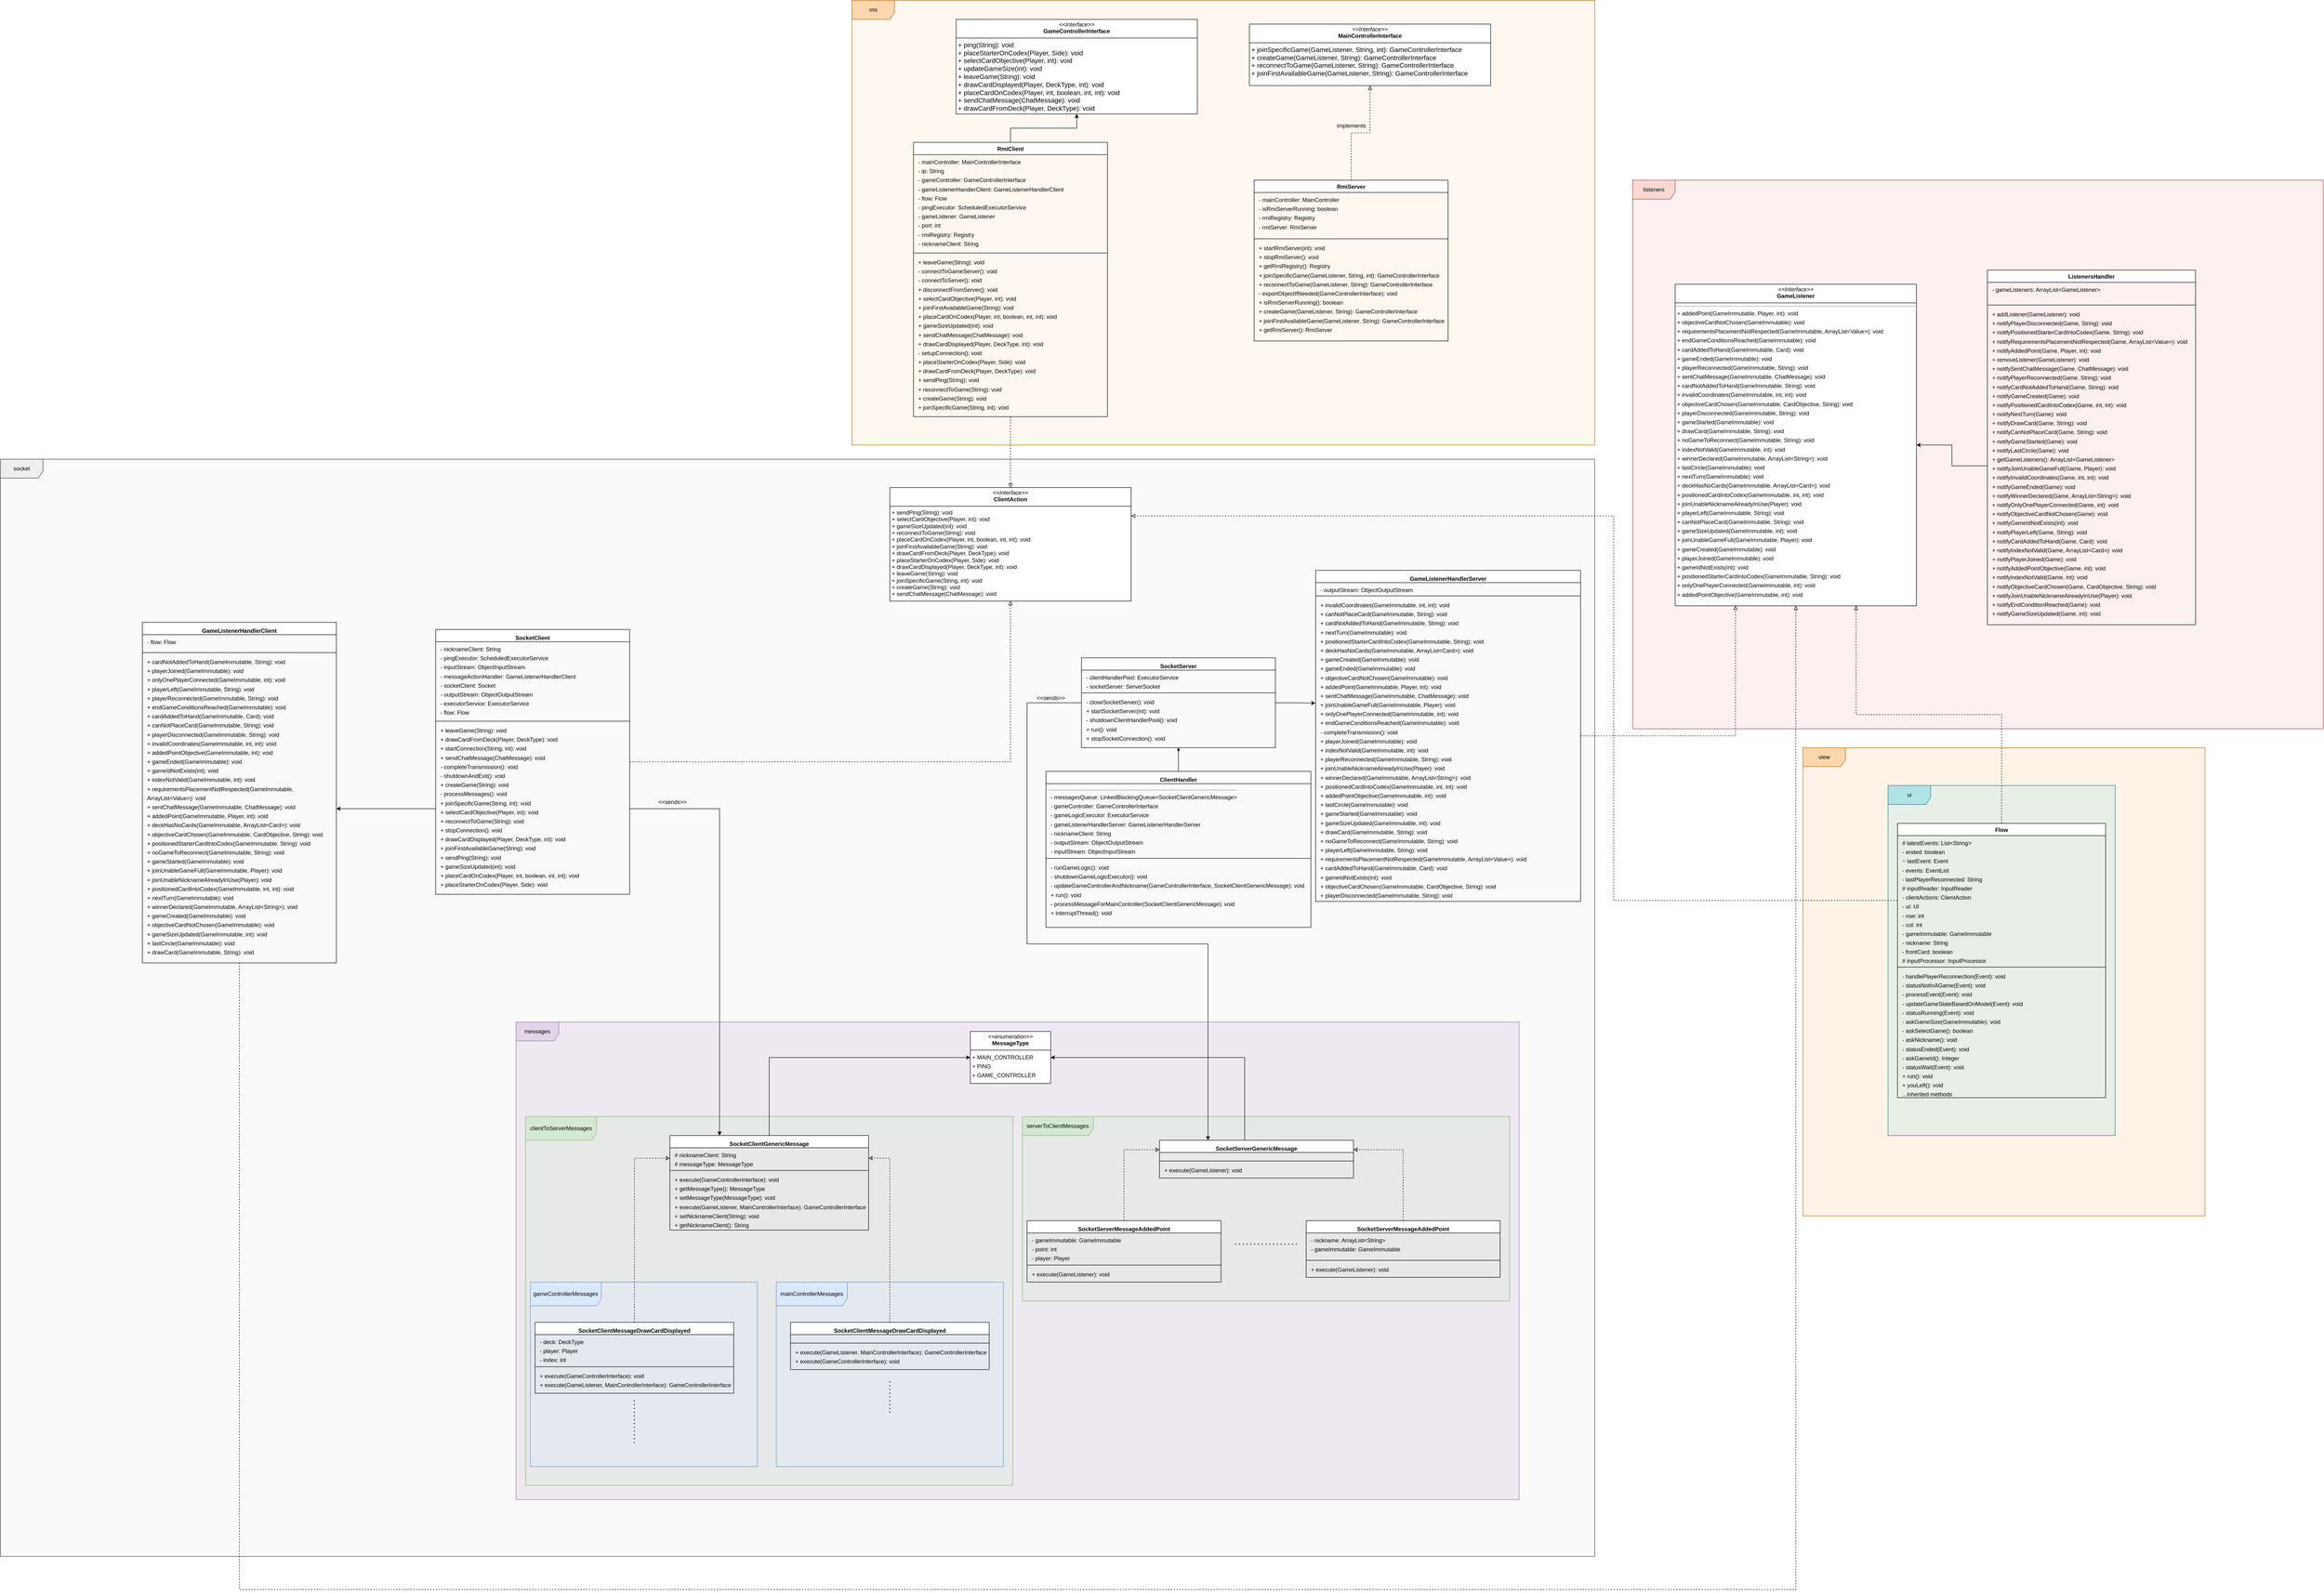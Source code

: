 <mxfile version="24.6.1" type="device">
  <diagram name="Page-1" id="c4acf3e9-155e-7222-9cf6-157b1a14988f">
    <mxGraphModel dx="4458" dy="1180" grid="1" gridSize="10" guides="1" tooltips="1" connect="1" arrows="1" fold="1" page="0" pageScale="1" pageWidth="850" pageHeight="1100" background="none" math="0" shadow="0">
      <root>
        <mxCell id="0" />
        <mxCell id="1" parent="0" />
        <mxCell id="OBtn1SHJ6FweN6-DnJZZ-156" value="" style="rounded=0;whiteSpace=wrap;html=1;fillColor=#e1d5e7;strokeColor=#9673a6;opacity=60;" parent="1" vertex="1">
          <mxGeometry x="-980" y="2210" width="2120" height="1010" as="geometry" />
        </mxCell>
        <mxCell id="OBtn1SHJ6FweN6-DnJZZ-155" value="" style="rounded=0;whiteSpace=wrap;html=1;fillColor=#eeeeee;strokeColor=#36393d;opacity=30;" parent="1" vertex="1">
          <mxGeometry x="-2070" y="1020" width="3370" height="2320" as="geometry" />
        </mxCell>
        <mxCell id="OBtn1SHJ6FweN6-DnJZZ-158" value="" style="rounded=0;whiteSpace=wrap;html=1;fillColor=#d5e8d4;strokeColor=#82b366;opacity=30;" parent="1" vertex="1">
          <mxGeometry x="-960" y="2410" width="1030" height="780" as="geometry" />
        </mxCell>
        <mxCell id="OBtn1SHJ6FweN6-DnJZZ-159" value="" style="rounded=0;whiteSpace=wrap;html=1;fillColor=#d5e8d4;strokeColor=#82b366;opacity=30;" parent="1" vertex="1">
          <mxGeometry x="90" y="2410" width="1030" height="390" as="geometry" />
        </mxCell>
        <mxCell id="OBtn1SHJ6FweN6-DnJZZ-160" value="" style="rounded=0;whiteSpace=wrap;html=1;fillColor=#dae8fc;strokeColor=#6c8ebf;opacity=30;" parent="1" vertex="1">
          <mxGeometry x="-950" y="2760" width="480" height="390" as="geometry" />
        </mxCell>
        <mxCell id="OBtn1SHJ6FweN6-DnJZZ-161" value="" style="rounded=0;whiteSpace=wrap;html=1;fillColor=#dae8fc;strokeColor=#6c8ebf;opacity=30;" parent="1" vertex="1">
          <mxGeometry x="-430" y="2760" width="480" height="390" as="geometry" />
        </mxCell>
        <mxCell id="OBtn1SHJ6FweN6-DnJZZ-151" value="" style="rounded=0;whiteSpace=wrap;html=1;fillColor=#fad7ac;strokeColor=#b46504;opacity=30;" parent="1" vertex="1">
          <mxGeometry x="1740" y="1630" width="850" height="990" as="geometry" />
        </mxCell>
        <mxCell id="OBtn1SHJ6FweN6-DnJZZ-153" value="" style="rounded=0;whiteSpace=wrap;html=1;fillColor=#b0e3e6;strokeColor=#0e8088;opacity=30;" parent="1" vertex="1">
          <mxGeometry x="1920" y="1710" width="480" height="740" as="geometry" />
        </mxCell>
        <mxCell id="OBtn1SHJ6FweN6-DnJZZ-147" value="" style="rounded=0;whiteSpace=wrap;html=1;fillColor=#f8cecc;strokeColor=#b85450;opacity=30;" parent="1" vertex="1">
          <mxGeometry x="1380" y="430" width="1460" height="1160" as="geometry" />
        </mxCell>
        <mxCell id="OBtn1SHJ6FweN6-DnJZZ-146" value="" style="rounded=0;whiteSpace=wrap;html=1;fillColor=#ffe6cc;strokeColor=#d79b00;opacity=30;" parent="1" vertex="1">
          <mxGeometry x="-270" y="50" width="1570" height="940" as="geometry" />
        </mxCell>
        <mxCell id="OBtn1SHJ6FweN6-DnJZZ-1" value="rmi" style="shape=umlFrame;whiteSpace=wrap;html=1;pointerEvents=0;width=90;height=40;fillColor=#fad7ac;strokeColor=#b46504;" parent="1" vertex="1">
          <mxGeometry x="-270" y="50" width="1570" height="940" as="geometry" />
        </mxCell>
        <mxCell id="OBtn1SHJ6FweN6-DnJZZ-2" value="&lt;p style=&quot;margin:0px;margin-top:4px;text-align:center;&quot;&gt;&lt;i&gt;&amp;lt;&amp;lt;Interface&amp;gt;&amp;gt;&lt;/i&gt;&lt;br&gt;&lt;b&gt;MainControllerInterface&lt;/b&gt;&lt;/p&gt;&lt;hr size=&quot;1&quot; style=&quot;border-style:solid;&quot;&gt;&lt;p style=&quot;margin:0px;margin-left:4px;&quot;&gt;&lt;span style=&quot;font-size: 14px; text-wrap: nowrap; background-color: initial;&quot;&gt;+ joinSpecificGame(GameListener, String, int): GameControllerInterface&lt;/span&gt;&lt;br&gt;&lt;/p&gt;&lt;p style=&quot;margin:0px;margin-left:4px;&quot;&gt;&lt;span style=&quot;font-size: 14px; text-wrap: nowrap;&quot;&gt;+ createGame(GameListener, String): GameControllerInterface&lt;/span&gt;&lt;br style=&quot;font-size: 14px; text-wrap: nowrap;&quot;&gt;&lt;span style=&quot;font-size: 14px; text-wrap: nowrap;&quot;&gt;+ reconnectToGame(GameListener, String): GameControllerInterface&lt;/span&gt;&lt;br style=&quot;font-size: 14px; text-wrap: nowrap;&quot;&gt;&lt;span style=&quot;font-size: 14px; text-wrap: nowrap;&quot;&gt;+ joinFirstAvailableGame(GameListener, String): GameControllerInterface&lt;/span&gt;&lt;br&gt;&lt;/p&gt;" style="verticalAlign=top;align=left;overflow=fill;html=1;whiteSpace=wrap;" parent="1" vertex="1">
          <mxGeometry x="570" y="100" width="510" height="130" as="geometry" />
        </mxCell>
        <mxCell id="OBtn1SHJ6FweN6-DnJZZ-3" value="&lt;p style=&quot;margin:0px;margin-top:4px;text-align:center;&quot;&gt;&lt;i&gt;&amp;lt;&amp;lt;Interface&amp;gt;&amp;gt;&lt;/i&gt;&lt;br&gt;&lt;b&gt;GameControllerInterface&lt;/b&gt;&lt;/p&gt;&lt;hr size=&quot;1&quot; style=&quot;border-style:solid;&quot;&gt;&lt;p style=&quot;margin:0px;margin-left:4px;&quot;&gt;&lt;span style=&quot;font-size: 14px; text-wrap: nowrap;&quot;&gt;+ ping(String): void&lt;/span&gt;&lt;br style=&quot;font-size: 14px; text-wrap: nowrap;&quot;&gt;&lt;span style=&quot;font-size: 14px; text-wrap: nowrap;&quot;&gt;+ placeStarterOnCodex(Player, Side): void&lt;/span&gt;&lt;br style=&quot;font-size: 14px; text-wrap: nowrap;&quot;&gt;&lt;span style=&quot;font-size: 14px; text-wrap: nowrap;&quot;&gt;+ selectCardObjective(Player, int): void&lt;/span&gt;&lt;br style=&quot;font-size: 14px; text-wrap: nowrap;&quot;&gt;&lt;span style=&quot;font-size: 14px; text-wrap: nowrap;&quot;&gt;+ updateGameSize(int): void&lt;/span&gt;&lt;br style=&quot;font-size: 14px; text-wrap: nowrap;&quot;&gt;&lt;span style=&quot;font-size: 14px; text-wrap: nowrap;&quot;&gt;+ leaveGame(String): void&lt;/span&gt;&lt;br style=&quot;font-size: 14px; text-wrap: nowrap;&quot;&gt;&lt;span style=&quot;font-size: 14px; text-wrap: nowrap;&quot;&gt;+ drawCardDisplayed(Player, DeckType, int): void&lt;/span&gt;&lt;br style=&quot;font-size: 14px; text-wrap: nowrap;&quot;&gt;&lt;span style=&quot;font-size: 14px; text-wrap: nowrap;&quot;&gt;+ placeCardOnCodex(Player, int, boolean, int, int): void&lt;/span&gt;&lt;br style=&quot;font-size: 14px; text-wrap: nowrap;&quot;&gt;&lt;span style=&quot;font-size: 14px; text-wrap: nowrap;&quot;&gt;+ sendChatMessage(ChatMessage): void&lt;/span&gt;&lt;br style=&quot;font-size: 14px; text-wrap: nowrap;&quot;&gt;&lt;span style=&quot;font-size: 14px; text-wrap: nowrap;&quot;&gt;+ drawCardFromDeck(Player, DeckType): void&lt;/span&gt;&lt;br&gt;&lt;/p&gt;" style="verticalAlign=top;align=left;overflow=fill;html=1;whiteSpace=wrap;" parent="1" vertex="1">
          <mxGeometry x="-50" y="90" width="510" height="200" as="geometry" />
        </mxCell>
        <mxCell id="OBtn1SHJ6FweN6-DnJZZ-22" style="edgeStyle=orthogonalEdgeStyle;rounded=0;orthogonalLoop=1;jettySize=auto;html=1;endArrow=block;endFill=0;dashed=1;" parent="1" source="OBtn1SHJ6FweN6-DnJZZ-4" target="OBtn1SHJ6FweN6-DnJZZ-21" edge="1">
          <mxGeometry relative="1" as="geometry" />
        </mxCell>
        <mxCell id="OBtn1SHJ6FweN6-DnJZZ-26" style="edgeStyle=orthogonalEdgeStyle;rounded=0;orthogonalLoop=1;jettySize=auto;html=1;entryX=0.5;entryY=1;entryDx=0;entryDy=0;" parent="1" source="OBtn1SHJ6FweN6-DnJZZ-4" target="OBtn1SHJ6FweN6-DnJZZ-3" edge="1">
          <mxGeometry relative="1" as="geometry" />
        </mxCell>
        <mxCell id="OBtn1SHJ6FweN6-DnJZZ-4" value="RmiClient" style="swimlane;fontStyle=1;align=center;verticalAlign=top;childLayout=stackLayout;horizontal=1;startSize=26;horizontalStack=0;resizeParent=1;resizeParentMax=0;resizeLast=0;collapsible=1;marginBottom=0;whiteSpace=wrap;html=1;" parent="1" vertex="1">
          <mxGeometry x="-140" y="350" width="410" height="580" as="geometry" />
        </mxCell>
        <mxCell id="OBtn1SHJ6FweN6-DnJZZ-5" value="&lt;p style=&quot;margin:0 0 0 4px;line-height:1.6;&quot;&gt;- mainController: MainControllerInterface&lt;br&gt;- ip: String&lt;br&gt;- gameController: GameControllerInterface&lt;br&gt;- gameListenerHandlerClient: GameListenerHandlerClient&lt;br&gt;- flow: Flow&lt;br&gt;- pingExecutor: ScheduledExecutorService&lt;br&gt;- gameListener: GameListener&lt;br&gt;- port: int&lt;br&gt;- rmiRegistry: Registry&lt;br&gt;- nicknameClient: String&lt;/p&gt;" style="text;strokeColor=none;fillColor=none;align=left;verticalAlign=top;spacingLeft=4;spacingRight=4;overflow=hidden;rotatable=0;points=[[0,0.5],[1,0.5]];portConstraint=eastwest;whiteSpace=wrap;html=1;" parent="OBtn1SHJ6FweN6-DnJZZ-4" vertex="1">
          <mxGeometry y="26" width="410" height="204" as="geometry" />
        </mxCell>
        <mxCell id="OBtn1SHJ6FweN6-DnJZZ-6" value="" style="line;strokeWidth=1;fillColor=none;align=left;verticalAlign=middle;spacingTop=-1;spacingLeft=3;spacingRight=3;rotatable=0;labelPosition=right;points=[];portConstraint=eastwest;strokeColor=inherit;" parent="OBtn1SHJ6FweN6-DnJZZ-4" vertex="1">
          <mxGeometry y="230" width="410" height="8" as="geometry" />
        </mxCell>
        <mxCell id="OBtn1SHJ6FweN6-DnJZZ-7" value="&lt;p style=&quot;margin:0 0 0 4px;line-height:1.6;&quot;&gt;+ leaveGame(String): void&lt;br&gt;- connectToGameServer(): void&lt;br&gt;- connectToServer(): void&lt;br&gt;+ disconnectFromServer(): void&lt;br&gt;+ selectCardObjective(Player, int): void&lt;br&gt;+ joinFirstAvailableGame(String): void&lt;br&gt;+ placeCardOnCodex(Player, int, boolean, int, int): void&lt;br&gt;+ gameSizeUpdated(int): void&lt;br&gt;+ sendChatMessage(ChatMessage): void&lt;br&gt;+ drawCardDisplayed(Player, DeckType, int): void&lt;br&gt;- setupConnection(): void&lt;br&gt;+ placeStarterOnCodex(Player, Side): void&lt;br&gt;+ drawCardFromDeck(Player, DeckType): void&lt;br&gt;+ sendPing(String): void&lt;br&gt;+ reconnectToGame(String): void&lt;br&gt;+ createGame(String): void&lt;br&gt;+ joinSpecificGame(String, int): void&lt;/p&gt;" style="text;strokeColor=none;fillColor=none;align=left;verticalAlign=top;spacingLeft=4;spacingRight=4;overflow=hidden;rotatable=0;points=[[0,0.5],[1,0.5]];portConstraint=eastwest;whiteSpace=wrap;html=1;" parent="OBtn1SHJ6FweN6-DnJZZ-4" vertex="1">
          <mxGeometry y="238" width="410" height="342" as="geometry" />
        </mxCell>
        <mxCell id="OBtn1SHJ6FweN6-DnJZZ-24" style="edgeStyle=orthogonalEdgeStyle;rounded=0;orthogonalLoop=1;jettySize=auto;html=1;entryX=0.5;entryY=1;entryDx=0;entryDy=0;endArrow=block;endFill=0;dashed=1;" parent="1" source="OBtn1SHJ6FweN6-DnJZZ-9" target="OBtn1SHJ6FweN6-DnJZZ-2" edge="1">
          <mxGeometry relative="1" as="geometry" />
        </mxCell>
        <mxCell id="OBtn1SHJ6FweN6-DnJZZ-9" value="&lt;b&gt;RmiServer&lt;/b&gt;" style="swimlane;fontStyle=1;align=center;verticalAlign=top;childLayout=stackLayout;horizontal=1;startSize=26;horizontalStack=0;resizeParent=1;resizeParentMax=0;resizeLast=0;collapsible=1;marginBottom=0;whiteSpace=wrap;html=1;" parent="1" vertex="1">
          <mxGeometry x="580" y="430" width="410" height="340" as="geometry" />
        </mxCell>
        <mxCell id="OBtn1SHJ6FweN6-DnJZZ-10" value="&lt;p style=&quot;margin:0 0 0 4px;line-height:1.6;&quot;&gt;- mainController: MainController&lt;br&gt;- isRmiServerRunning: boolean&lt;br&gt;- rmiRegistry: Registry&lt;br&gt;- rmiServer: RmiServer&lt;/p&gt;" style="text;strokeColor=none;fillColor=none;align=left;verticalAlign=top;spacingLeft=4;spacingRight=4;overflow=hidden;rotatable=0;points=[[0,0.5],[1,0.5]];portConstraint=eastwest;whiteSpace=wrap;html=1;" parent="OBtn1SHJ6FweN6-DnJZZ-9" vertex="1">
          <mxGeometry y="26" width="410" height="94" as="geometry" />
        </mxCell>
        <mxCell id="OBtn1SHJ6FweN6-DnJZZ-11" value="" style="line;strokeWidth=1;fillColor=none;align=left;verticalAlign=middle;spacingTop=-1;spacingLeft=3;spacingRight=3;rotatable=0;labelPosition=right;points=[];portConstraint=eastwest;strokeColor=inherit;" parent="OBtn1SHJ6FweN6-DnJZZ-9" vertex="1">
          <mxGeometry y="120" width="410" height="8" as="geometry" />
        </mxCell>
        <mxCell id="OBtn1SHJ6FweN6-DnJZZ-12" value="&lt;p style=&quot;margin:0 0 0 4px;line-height:1.6;&quot;&gt;+ startRmiServer(int): void&lt;br&gt;+ stopRmiServer(): void&lt;br&gt;+ getRmiRegistry(): Registry&lt;br&gt;+ joinSpecificGame(GameListener, String, int): GameControllerInterface&lt;br&gt;+ reconnectToGame(GameListener, String): GameControllerInterface&lt;br&gt;- exportObjectIfNeeded(GameControllerInterface): void&lt;br&gt;+ isRmiServerRunning(): boolean&lt;br&gt;+ createGame(GameListener, String): GameControllerInterface&lt;br&gt;+ joinFirstAvailableGame(GameListener, String): GameControllerInterface&lt;br&gt;+ getRmiServer(): RmiServer&lt;br&gt;&lt;/p&gt;" style="text;strokeColor=none;fillColor=none;align=left;verticalAlign=top;spacingLeft=4;spacingRight=4;overflow=hidden;rotatable=0;points=[[0,0.5],[1,0.5]];portConstraint=eastwest;whiteSpace=wrap;html=1;" parent="OBtn1SHJ6FweN6-DnJZZ-9" vertex="1">
          <mxGeometry y="128" width="410" height="212" as="geometry" />
        </mxCell>
        <mxCell id="OBtn1SHJ6FweN6-DnJZZ-21" value="&lt;p style=&quot;margin:0px;margin-top:4px;text-align:center;&quot;&gt;&lt;i&gt;&amp;lt;&amp;lt;Interface&amp;gt;&amp;gt;&lt;/i&gt;&lt;br&gt;&lt;b&gt;ClientAction&lt;/b&gt;&lt;/p&gt;&lt;hr size=&quot;1&quot; style=&quot;border-style:solid;&quot;&gt;&lt;p style=&quot;margin:0px;margin-left:4px;&quot;&gt;+ sendPing(String): void&lt;br&gt;+ selectCardObjective(Player, int): void&lt;br&gt;+ gameSizeUpdated(int): void&lt;br&gt;+ reconnectToGame(String): void&lt;br&gt;+ placeCardOnCodex(Player, int, boolean, int, int): void&lt;br&gt;+ joinFirstAvailableGame(String): void&lt;br&gt;+ drawCardFromDeck(Player, DeckType): void&lt;br&gt;+ placeStarterOnCodex(Player, Side): void&lt;br&gt;+ drawCardDisplayed(Player, DeckType, int): void&lt;br&gt;+ leaveGame(String): void&lt;br&gt;+ joinSpecificGame(String, int): void&lt;br&gt;+ createGame(String): void&lt;br&gt;+ sendChatMessage(ChatMessage): void&lt;br&gt;&lt;/p&gt;" style="verticalAlign=top;align=left;overflow=fill;html=1;whiteSpace=wrap;" parent="1" vertex="1">
          <mxGeometry x="-190" y="1080" width="510" height="240" as="geometry" />
        </mxCell>
        <mxCell id="OBtn1SHJ6FweN6-DnJZZ-25" value="implements" style="text;html=1;align=center;verticalAlign=middle;resizable=0;points=[];autosize=1;strokeColor=none;fillColor=none;" parent="1" vertex="1">
          <mxGeometry x="745" y="300" width="80" height="30" as="geometry" />
        </mxCell>
        <mxCell id="OBtn1SHJ6FweN6-DnJZZ-27" value="socket" style="shape=umlFrame;whiteSpace=wrap;html=1;pointerEvents=0;width=90;height=40;fillColor=#eeeeee;strokeColor=#36393d;" parent="1" vertex="1">
          <mxGeometry x="-2070" y="1020" width="3370" height="2320" as="geometry" />
        </mxCell>
        <mxCell id="OBtn1SHJ6FweN6-DnJZZ-29" value="&lt;p style=&quot;margin:0px;margin-top:4px;text-align:center;&quot;&gt;&lt;i&gt;&amp;lt;&amp;lt;Interface&amp;gt;&amp;gt;&lt;/i&gt;&lt;br&gt;&lt;b&gt;GameListener&lt;/b&gt;&lt;br&gt;&lt;/p&gt;&lt;hr size=&quot;1&quot; style=&quot;border-style:solid;&quot;&gt;&lt;hr size=&quot;1&quot;&gt;&lt;p style=&quot;margin:0 0 0 4px;line-height:1.6;&quot;&gt;+ addedPoint(GameImmutable, Player, int): void&lt;br&gt;+ objectiveCardNotChosen(GameImmutable): void&lt;br&gt;+ requirementsPlacementNotRespected(GameImmutable, ArrayList&amp;lt;Value&amp;gt;): void&lt;br&gt;+ endGameConditionsReached(GameImmutable): void&lt;br&gt;+ cardAddedToHand(GameImmutable, Card): void&lt;br&gt;+ gameEnded(GameImmutable): void&lt;br&gt;+ playerReconnected(GameImmutable, String): void&lt;br&gt;+ sentChatMessage(GameImmutable, ChatMessage): void&lt;br&gt;+ cardNotAddedToHand(GameImmutable, String): void&lt;br&gt;+ invalidCoordinates(GameImmutable, int, int): void&lt;br&gt;+ objectiveCardChosen(GameImmutable, CardObjective, String): void&lt;br&gt;+ playerDisconnected(GameImmutable, String): void&lt;br&gt;+ gameStarted(GameImmutable): void&lt;br&gt;+ drawCard(GameImmutable, String): void&lt;br&gt;+ noGameToReconnect(GameImmutable, String): void&lt;br&gt;+ indexNotValid(GameImmutable, int): void&lt;br&gt;+ winnerDeclared(GameImmutable, ArrayList&amp;lt;String&amp;gt;): void&lt;br&gt;+ lastCircle(GameImmutable): void&lt;br&gt;+ nextTurn(GameImmutable): void&lt;br&gt;+ deckHasNoCards(GameImmutable, ArrayList&amp;lt;Card&amp;gt;): void&lt;br&gt;+ positionedCardIntoCodex(GameImmutable, int, int): void&lt;br&gt;+ joinUnableNicknameAlreadyInUse(Player): void&lt;br&gt;+ playerLeft(GameImmutable, String): void&lt;br&gt;+ canNotPlaceCard(GameImmutable, String): void&lt;br&gt;+ gameSizeUpdated(GameImmutable, int): void&lt;br&gt;+ joinUnableGameFull(GameImmutable, Player): void&lt;br&gt;+ gameCreated(GameImmutable): void&lt;br&gt;+ playerJoined(GameImmutable): void&lt;br&gt;+ gameIdNotExists(int): void&lt;br&gt;+ positionedStarterCardIntoCodex(GameImmutable, String): void&lt;br&gt;+ onlyOnePlayerConnected(GameImmutable, int): void&lt;br&gt;+ addedPointObjective(GameImmutable, int): void&lt;/p&gt;" style="verticalAlign=top;align=left;overflow=fill;html=1;whiteSpace=wrap;" parent="1" vertex="1">
          <mxGeometry x="1470" y="650" width="510" height="680" as="geometry" />
        </mxCell>
        <mxCell id="OBtn1SHJ6FweN6-DnJZZ-134" style="edgeStyle=orthogonalEdgeStyle;rounded=0;orthogonalLoop=1;jettySize=auto;html=1;entryX=1;entryY=0.5;entryDx=0;entryDy=0;" parent="1" source="OBtn1SHJ6FweN6-DnJZZ-33" target="OBtn1SHJ6FweN6-DnJZZ-29" edge="1">
          <mxGeometry relative="1" as="geometry" />
        </mxCell>
        <mxCell id="OBtn1SHJ6FweN6-DnJZZ-30" value="&lt;b&gt;ListenersHandler&lt;/b&gt;" style="swimlane;fontStyle=1;align=center;verticalAlign=top;childLayout=stackLayout;horizontal=1;startSize=26;horizontalStack=0;resizeParent=1;resizeParentMax=0;resizeLast=0;collapsible=1;marginBottom=0;whiteSpace=wrap;html=1;" parent="1" vertex="1">
          <mxGeometry x="2130" y="620" width="440" height="750" as="geometry" />
        </mxCell>
        <mxCell id="OBtn1SHJ6FweN6-DnJZZ-31" value="&lt;p style=&quot;margin:0 0 0 4px;line-height:1.6;&quot;&gt;- gameListeners: ArrayList&amp;lt;GameListener&amp;gt;&lt;/p&gt;" style="text;strokeColor=none;fillColor=none;align=left;verticalAlign=top;spacingLeft=4;spacingRight=4;overflow=hidden;rotatable=0;points=[[0,0.5],[1,0.5]];portConstraint=eastwest;whiteSpace=wrap;html=1;" parent="OBtn1SHJ6FweN6-DnJZZ-30" vertex="1">
          <mxGeometry y="26" width="440" height="44" as="geometry" />
        </mxCell>
        <mxCell id="OBtn1SHJ6FweN6-DnJZZ-32" value="" style="line;strokeWidth=1;fillColor=none;align=left;verticalAlign=middle;spacingTop=-1;spacingLeft=3;spacingRight=3;rotatable=0;labelPosition=right;points=[];portConstraint=eastwest;strokeColor=inherit;" parent="OBtn1SHJ6FweN6-DnJZZ-30" vertex="1">
          <mxGeometry y="70" width="440" height="8" as="geometry" />
        </mxCell>
        <mxCell id="OBtn1SHJ6FweN6-DnJZZ-33" value="&lt;p style=&quot;margin:0 0 0 4px;line-height:1.6;&quot;&gt;+ addListener(GameListener): void&lt;br&gt;+ notifyPlayerDisconnected(Game, String): void&lt;br&gt;+ notifyPositionedStarterCardIntoCodex(Game, String): void&lt;br&gt;+ notifyRequirementsPlacementNotRespected(Game, ArrayList&amp;lt;Value&amp;gt;): void&lt;br&gt;+ notifyAddedPoint(Game, Player, int): void&lt;br&gt;+ removeListener(GameListener): void&lt;br&gt;+ notifySentChatMessage(Game, ChatMessage): void&lt;br&gt;+ notifyPlayerReconnected(Game, String): void&lt;br&gt;+ notifyCardNotAddedToHand(Game, String): void&lt;br&gt;+ notifyGameCreated(Game): void&lt;br&gt;+ notifyPositionedCardIntoCodex(Game, int, int): void&lt;br&gt;+ notifyNextTurn(Game): void&lt;br&gt;+ notifyDrawCard(Game, String): void&lt;br&gt;+ notifyCanNotPlaceCard(Game, String): void&lt;br&gt;+ notifyGameStarted(Game): void&lt;br&gt;+ notifyLastCircle(Game): void&lt;br&gt;+ getGameListeners(): ArrayList&amp;lt;GameListener&amp;gt;&lt;br&gt;+ notifyJoinUnableGameFull(Game, Player): void&lt;br&gt;+ notifyInvalidCoordinates(Game, int, int): void&lt;br&gt;+ notifyGameEnded(Game): void&lt;br&gt;+ notifyWinnerDeclared(Game, ArrayList&amp;lt;String&amp;gt;): void&lt;br&gt;+ notifyOnlyOnePlayerConnected(Game, int): void&lt;br&gt;+ notifyObjectiveCardNotChosen(Game): void&lt;br&gt;+ notifyGameIdNotExists(int): void&lt;br&gt;+ notifyPlayerLeft(Game, String): void&lt;br&gt;+ notifyCardAddedToHand(Game, Card): void&lt;br&gt;+ notifyIndexNotValid(Game, ArrayList&amp;lt;Card&amp;gt;): void&lt;br&gt;+ notifyPlayerJoined(Game): void&lt;br&gt;+ notifyAddedPointObjective(Game, int): void&lt;br&gt;+ notifyIndexNotValid(Game, int): void&lt;br&gt;+ notifyObjectiveCardChosen(Game, CardObjective, String): void&lt;br&gt;+ notifyJoinUnableNicknameAlreadyInUse(Player): void&lt;br&gt;+ notifyEndConditionReached(Game): void&lt;br&gt;+ notifyGameSizeUpdated(Game, int): void&lt;br&gt;&lt;/p&gt;" style="text;strokeColor=none;fillColor=none;align=left;verticalAlign=top;spacingLeft=4;spacingRight=4;overflow=hidden;rotatable=0;points=[[0,0.5],[1,0.5]];portConstraint=eastwest;whiteSpace=wrap;html=1;" parent="OBtn1SHJ6FweN6-DnJZZ-30" vertex="1">
          <mxGeometry y="78" width="440" height="672" as="geometry" />
        </mxCell>
        <mxCell id="OBtn1SHJ6FweN6-DnJZZ-41" style="edgeStyle=orthogonalEdgeStyle;rounded=0;orthogonalLoop=1;jettySize=auto;html=1;entryX=0.5;entryY=1;entryDx=0;entryDy=0;dashed=1;endArrow=block;endFill=0;" parent="1" source="OBtn1SHJ6FweN6-DnJZZ-37" target="OBtn1SHJ6FweN6-DnJZZ-21" edge="1">
          <mxGeometry relative="1" as="geometry" />
        </mxCell>
        <mxCell id="OBtn1SHJ6FweN6-DnJZZ-46" style="edgeStyle=orthogonalEdgeStyle;rounded=0;orthogonalLoop=1;jettySize=auto;html=1;exitX=0;exitY=0.5;exitDx=0;exitDy=0;" parent="1" source="OBtn1SHJ6FweN6-DnJZZ-40" target="OBtn1SHJ6FweN6-DnJZZ-45" edge="1">
          <mxGeometry relative="1" as="geometry" />
        </mxCell>
        <mxCell id="OBtn1SHJ6FweN6-DnJZZ-109" style="edgeStyle=orthogonalEdgeStyle;rounded=0;orthogonalLoop=1;jettySize=auto;html=1;entryX=0.25;entryY=0;entryDx=0;entryDy=0;exitX=1;exitY=0.5;exitDx=0;exitDy=0;" parent="1" source="OBtn1SHJ6FweN6-DnJZZ-40" target="OBtn1SHJ6FweN6-DnJZZ-90" edge="1">
          <mxGeometry relative="1" as="geometry" />
        </mxCell>
        <mxCell id="OBtn1SHJ6FweN6-DnJZZ-37" value="&lt;p style=&quot;margin: 4px 0px 0px;&quot;&gt;&lt;b&gt;SocketClient&lt;/b&gt;&lt;/p&gt;" style="swimlane;fontStyle=1;align=center;verticalAlign=top;childLayout=stackLayout;horizontal=1;startSize=26;horizontalStack=0;resizeParent=1;resizeParentMax=0;resizeLast=0;collapsible=1;marginBottom=0;whiteSpace=wrap;html=1;" parent="1" vertex="1">
          <mxGeometry x="-1150" y="1380" width="410" height="560" as="geometry" />
        </mxCell>
        <mxCell id="OBtn1SHJ6FweN6-DnJZZ-38" value="&lt;p style=&quot;margin:0 0 0 4px;line-height:1.6;&quot;&gt;- nicknameClient: String&lt;br&gt;- pingExecutor: ScheduledExecutorService&lt;br&gt;- inputStream: ObjectInputStream&lt;br&gt;- messageActionHandler: GameListenerHandlerClient&lt;br&gt;- socketClient: Socket&lt;br&gt;- outputStream: ObjectOutputStream&lt;br&gt;- executorService: ExecutorService&lt;br&gt;- flow: Flow&lt;/p&gt;" style="text;strokeColor=none;fillColor=none;align=left;verticalAlign=top;spacingLeft=4;spacingRight=4;overflow=hidden;rotatable=0;points=[[0,0.5],[1,0.5]];portConstraint=eastwest;whiteSpace=wrap;html=1;" parent="OBtn1SHJ6FweN6-DnJZZ-37" vertex="1">
          <mxGeometry y="26" width="410" height="164" as="geometry" />
        </mxCell>
        <mxCell id="OBtn1SHJ6FweN6-DnJZZ-39" value="" style="line;strokeWidth=1;fillColor=none;align=left;verticalAlign=middle;spacingTop=-1;spacingLeft=3;spacingRight=3;rotatable=0;labelPosition=right;points=[];portConstraint=eastwest;strokeColor=inherit;" parent="OBtn1SHJ6FweN6-DnJZZ-37" vertex="1">
          <mxGeometry y="190" width="410" height="8" as="geometry" />
        </mxCell>
        <mxCell id="OBtn1SHJ6FweN6-DnJZZ-40" value="&lt;p style=&quot;margin:0 0 0 4px;line-height:1.6;&quot;&gt;+ leaveGame(String): void&lt;br&gt;+ drawCardFromDeck(Player, DeckType): void&lt;br&gt;+ startConnection(String, int): void&lt;br&gt;+ sendChatMessage(ChatMessage): void&lt;br&gt;- completeTransmission(): void&lt;br&gt;- shutdownAndExit(): void&lt;br&gt;+ createGame(String): void&lt;br&gt;- processMessages(): void&lt;br&gt;+ joinSpecificGame(String, int): void&lt;br&gt;+ selectCardObjective(Player, int): void&lt;br&gt;+ reconnectToGame(String): void&lt;br&gt;+ stopConnection(): void&lt;br&gt;+ drawCardDisplayed(Player, DeckType, int): void&lt;br&gt;+ joinFirstAvailableGame(String): void&lt;br&gt;+ sendPing(String): void&lt;br&gt;+ gameSizeUpdated(int): void&lt;br&gt;+ placeCardOnCodex(Player, int, boolean, int, int): void&lt;br&gt;+ placeStarterOnCodex(Player, Side): void&lt;br&gt;&lt;/p&gt;" style="text;strokeColor=none;fillColor=none;align=left;verticalAlign=top;spacingLeft=4;spacingRight=4;overflow=hidden;rotatable=0;points=[[0,0.5],[1,0.5]];portConstraint=eastwest;whiteSpace=wrap;html=1;" parent="OBtn1SHJ6FweN6-DnJZZ-37" vertex="1">
          <mxGeometry y="198" width="410" height="362" as="geometry" />
        </mxCell>
        <mxCell id="OBtn1SHJ6FweN6-DnJZZ-130" style="edgeStyle=orthogonalEdgeStyle;rounded=0;orthogonalLoop=1;jettySize=auto;html=1;entryX=0.5;entryY=1;entryDx=0;entryDy=0;dashed=1;endArrow=block;endFill=0;" parent="1" source="OBtn1SHJ6FweN6-DnJZZ-42" target="OBtn1SHJ6FweN6-DnJZZ-29" edge="1">
          <mxGeometry relative="1" as="geometry">
            <Array as="points">
              <mxPoint x="-1565" y="3410" />
              <mxPoint x="1725" y="3410" />
            </Array>
          </mxGeometry>
        </mxCell>
        <mxCell id="OBtn1SHJ6FweN6-DnJZZ-42" value="&lt;p style=&quot;margin: 4px 0px 0px;&quot;&gt;&lt;b&gt;GameListenerHandlerClient&lt;/b&gt;&lt;br&gt;&lt;/p&gt;" style="swimlane;fontStyle=1;align=center;verticalAlign=top;childLayout=stackLayout;horizontal=1;startSize=26;horizontalStack=0;resizeParent=1;resizeParentMax=0;resizeLast=0;collapsible=1;marginBottom=0;whiteSpace=wrap;html=1;" parent="1" vertex="1">
          <mxGeometry x="-1770" y="1365" width="410" height="720" as="geometry" />
        </mxCell>
        <mxCell id="OBtn1SHJ6FweN6-DnJZZ-43" value="&lt;p style=&quot;margin:0 0 0 4px;line-height:1.6;&quot;&gt;- flow: Flow&lt;/p&gt;" style="text;strokeColor=none;fillColor=none;align=left;verticalAlign=top;spacingLeft=4;spacingRight=4;overflow=hidden;rotatable=0;points=[[0,0.5],[1,0.5]];portConstraint=eastwest;whiteSpace=wrap;html=1;" parent="OBtn1SHJ6FweN6-DnJZZ-42" vertex="1">
          <mxGeometry y="26" width="410" height="34" as="geometry" />
        </mxCell>
        <mxCell id="OBtn1SHJ6FweN6-DnJZZ-44" value="" style="line;strokeWidth=1;fillColor=none;align=left;verticalAlign=middle;spacingTop=-1;spacingLeft=3;spacingRight=3;rotatable=0;labelPosition=right;points=[];portConstraint=eastwest;strokeColor=inherit;" parent="OBtn1SHJ6FweN6-DnJZZ-42" vertex="1">
          <mxGeometry y="60" width="410" height="8" as="geometry" />
        </mxCell>
        <mxCell id="OBtn1SHJ6FweN6-DnJZZ-45" value="&lt;p style=&quot;margin:0 0 0 4px;line-height:1.6;&quot;&gt;+ cardNotAddedToHand(GameImmutable, String): void&lt;br&gt;+ playerJoined(GameImmutable): void&lt;br&gt;+ onlyOnePlayerConnected(GameImmutable, int): void&lt;br&gt;+ playerLeft(GameImmutable, String): void&lt;br&gt;+ playerReconnected(GameImmutable, String): void&lt;br&gt;+ endGameConditionsReached(GameImmutable): void&lt;br&gt;+ cardAddedToHand(GameImmutable, Card): void&lt;br&gt;+ canNotPlaceCard(GameImmutable, String): void&lt;br&gt;+ playerDisconnected(GameImmutable, String): void&lt;br&gt;+ invalidCoordinates(GameImmutable, int, int): void&lt;br&gt;+ addedPointObjective(GameImmutable, int): void&lt;br&gt;+ gameEnded(GameImmutable): void&lt;br&gt;+ gameIdNotExists(int): void&lt;br&gt;+ indexNotValid(GameImmutable, int): void&lt;br&gt;+ requirementsPlacementNotRespected(GameImmutable, ArrayList&amp;lt;Value&amp;gt;): void&lt;br&gt;+ sentChatMessage(GameImmutable, ChatMessage): void&lt;br&gt;+ addedPoint(GameImmutable, Player, int): void&lt;br&gt;+ deckHasNoCards(GameImmutable, ArrayList&amp;lt;Card&amp;gt;): void&lt;br&gt;+ objectiveCardChosen(GameImmutable, CardObjective, String): void&lt;br&gt;+ positionedStarterCardIntoCodex(GameImmutable, String): void&lt;br&gt;+ noGameToReconnect(GameImmutable, String): void&lt;br&gt;+ gameStarted(GameImmutable): void&lt;br&gt;+ joinUnableGameFull(GameImmutable, Player): void&lt;br&gt;+ joinUnableNicknameAlreadyInUse(Player): void&lt;br&gt;+ positionedCardIntoCodex(GameImmutable, int, int): void&lt;br&gt;+ nextTurn(GameImmutable): void&lt;br&gt;+ winnerDeclared(GameImmutable, ArrayList&amp;lt;String&amp;gt;): void&lt;br&gt;+ gameCreated(GameImmutable): void&lt;br&gt;+ objectiveCardNotChosen(GameImmutable): void&lt;br&gt;+ gameSizeUpdated(GameImmutable, int): void&lt;br&gt;+ lastCircle(GameImmutable): void&lt;br&gt;+ drawCard(GameImmutable, String): void&lt;/p&gt;" style="text;strokeColor=none;fillColor=none;align=left;verticalAlign=top;spacingLeft=4;spacingRight=4;overflow=hidden;rotatable=0;points=[[0,0.5],[1,0.5]];portConstraint=eastwest;whiteSpace=wrap;html=1;" parent="OBtn1SHJ6FweN6-DnJZZ-42" vertex="1">
          <mxGeometry y="68" width="410" height="652" as="geometry" />
        </mxCell>
        <mxCell id="OBtn1SHJ6FweN6-DnJZZ-51" value="messages" style="shape=umlFrame;whiteSpace=wrap;html=1;pointerEvents=0;width=90;height=40;fillColor=#e1d5e7;strokeColor=#9673a6;" parent="1" vertex="1">
          <mxGeometry x="-980" y="2210" width="2120" height="1010" as="geometry" />
        </mxCell>
        <mxCell id="OBtn1SHJ6FweN6-DnJZZ-52" value="clientToServerMessages" style="shape=umlFrame;whiteSpace=wrap;html=1;pointerEvents=0;width=150;height=50;fillColor=#d5e8d4;strokeColor=#82b366;" parent="1" vertex="1">
          <mxGeometry x="-960" y="2410" width="1030" height="780" as="geometry" />
        </mxCell>
        <mxCell id="OBtn1SHJ6FweN6-DnJZZ-53" value="serverToClientMessages" style="shape=umlFrame;whiteSpace=wrap;html=1;pointerEvents=0;width=150;height=40;fillColor=#d5e8d4;strokeColor=#82b366;" parent="1" vertex="1">
          <mxGeometry x="90" y="2410" width="1030" height="390" as="geometry" />
        </mxCell>
        <mxCell id="OBtn1SHJ6FweN6-DnJZZ-54" value="gameControllerMessages" style="shape=umlFrame;whiteSpace=wrap;html=1;pointerEvents=0;width=150;height=50;fillColor=#dae8fc;strokeColor=#6c8ebf;" parent="1" vertex="1">
          <mxGeometry x="-950" y="2760" width="480" height="390" as="geometry" />
        </mxCell>
        <mxCell id="OBtn1SHJ6FweN6-DnJZZ-55" value="mainControllerMessages" style="shape=umlFrame;whiteSpace=wrap;html=1;pointerEvents=0;width=150;height=50;fillColor=#dae8fc;strokeColor=#6c8ebf;" parent="1" vertex="1">
          <mxGeometry x="-430" y="2760" width="480" height="390" as="geometry" />
        </mxCell>
        <mxCell id="OBtn1SHJ6FweN6-DnJZZ-108" style="edgeStyle=orthogonalEdgeStyle;rounded=0;orthogonalLoop=1;jettySize=auto;html=1;entryX=1;entryY=0.5;entryDx=0;entryDy=0;" parent="1" source="OBtn1SHJ6FweN6-DnJZZ-56" target="OBtn1SHJ6FweN6-DnJZZ-81" edge="1">
          <mxGeometry relative="1" as="geometry">
            <Array as="points">
              <mxPoint x="560" y="2285" />
            </Array>
          </mxGeometry>
        </mxCell>
        <mxCell id="OBtn1SHJ6FweN6-DnJZZ-56" value="&lt;p style=&quot;margin: 4px 0px 0px;&quot;&gt;&lt;b&gt;SocketServerGenericMessage&lt;/b&gt;&lt;br&gt;&lt;/p&gt;" style="swimlane;fontStyle=1;align=center;verticalAlign=top;childLayout=stackLayout;horizontal=1;startSize=26;horizontalStack=0;resizeParent=1;resizeParentMax=0;resizeLast=0;collapsible=1;marginBottom=0;whiteSpace=wrap;html=1;" parent="1" vertex="1">
          <mxGeometry x="380" y="2460" width="410" height="80" as="geometry" />
        </mxCell>
        <mxCell id="OBtn1SHJ6FweN6-DnJZZ-57" value="&lt;p style=&quot;margin:0 0 0 4px;line-height:1.6;&quot;&gt;&lt;br&gt;&lt;/p&gt;" style="text;strokeColor=none;fillColor=none;align=left;verticalAlign=top;spacingLeft=4;spacingRight=4;overflow=hidden;rotatable=0;points=[[0,0.5],[1,0.5]];portConstraint=eastwest;whiteSpace=wrap;html=1;" parent="OBtn1SHJ6FweN6-DnJZZ-56" vertex="1">
          <mxGeometry y="26" width="410" height="14" as="geometry" />
        </mxCell>
        <mxCell id="OBtn1SHJ6FweN6-DnJZZ-58" value="" style="line;strokeWidth=1;fillColor=none;align=left;verticalAlign=middle;spacingTop=-1;spacingLeft=3;spacingRight=3;rotatable=0;labelPosition=right;points=[];portConstraint=eastwest;strokeColor=inherit;" parent="OBtn1SHJ6FweN6-DnJZZ-56" vertex="1">
          <mxGeometry y="40" width="410" height="8" as="geometry" />
        </mxCell>
        <mxCell id="OBtn1SHJ6FweN6-DnJZZ-59" value="&lt;p style=&quot;margin:0 0 0 4px;line-height:1.6;&quot;&gt;+ execute(GameListener): void&lt;/p&gt;" style="text;strokeColor=none;fillColor=none;align=left;verticalAlign=top;spacingLeft=4;spacingRight=4;overflow=hidden;rotatable=0;points=[[0,0.5],[1,0.5]];portConstraint=eastwest;whiteSpace=wrap;html=1;" parent="OBtn1SHJ6FweN6-DnJZZ-56" vertex="1">
          <mxGeometry y="48" width="410" height="32" as="geometry" />
        </mxCell>
        <mxCell id="OBtn1SHJ6FweN6-DnJZZ-78" style="edgeStyle=orthogonalEdgeStyle;rounded=0;orthogonalLoop=1;jettySize=auto;html=1;entryX=0;entryY=0.25;entryDx=0;entryDy=0;endArrow=classic;endFill=0;dashed=1;" parent="1" source="OBtn1SHJ6FweN6-DnJZZ-69" target="OBtn1SHJ6FweN6-DnJZZ-56" edge="1">
          <mxGeometry relative="1" as="geometry" />
        </mxCell>
        <mxCell id="OBtn1SHJ6FweN6-DnJZZ-69" value="&lt;p style=&quot;margin: 4px 0px 0px;&quot;&gt;&lt;b&gt;SocketServerMessageAddedPoint&lt;/b&gt;&lt;br&gt;&lt;/p&gt;" style="swimlane;fontStyle=1;align=center;verticalAlign=top;childLayout=stackLayout;horizontal=1;startSize=26;horizontalStack=0;resizeParent=1;resizeParentMax=0;resizeLast=0;collapsible=1;marginBottom=0;whiteSpace=wrap;html=1;" parent="1" vertex="1">
          <mxGeometry x="100" y="2630" width="410" height="130" as="geometry" />
        </mxCell>
        <mxCell id="OBtn1SHJ6FweN6-DnJZZ-70" value="&lt;p style=&quot;margin:0 0 0 4px;line-height:1.6;&quot;&gt;- gameImmutable: GameImmutable&lt;br&gt;- point: int&lt;br&gt;- player: Player&lt;/p&gt;" style="text;strokeColor=none;fillColor=none;align=left;verticalAlign=top;spacingLeft=4;spacingRight=4;overflow=hidden;rotatable=0;points=[[0,0.5],[1,0.5]];portConstraint=eastwest;whiteSpace=wrap;html=1;" parent="OBtn1SHJ6FweN6-DnJZZ-69" vertex="1">
          <mxGeometry y="26" width="410" height="64" as="geometry" />
        </mxCell>
        <mxCell id="OBtn1SHJ6FweN6-DnJZZ-71" value="" style="line;strokeWidth=1;fillColor=none;align=left;verticalAlign=middle;spacingTop=-1;spacingLeft=3;spacingRight=3;rotatable=0;labelPosition=right;points=[];portConstraint=eastwest;strokeColor=inherit;" parent="OBtn1SHJ6FweN6-DnJZZ-69" vertex="1">
          <mxGeometry y="90" width="410" height="8" as="geometry" />
        </mxCell>
        <mxCell id="OBtn1SHJ6FweN6-DnJZZ-72" value="&lt;p style=&quot;margin:0 0 0 4px;line-height:1.6;&quot;&gt;+ execute(GameListener): void&lt;br&gt;&lt;/p&gt;" style="text;strokeColor=none;fillColor=none;align=left;verticalAlign=top;spacingLeft=4;spacingRight=4;overflow=hidden;rotatable=0;points=[[0,0.5],[1,0.5]];portConstraint=eastwest;whiteSpace=wrap;html=1;" parent="OBtn1SHJ6FweN6-DnJZZ-69" vertex="1">
          <mxGeometry y="98" width="410" height="32" as="geometry" />
        </mxCell>
        <mxCell id="OBtn1SHJ6FweN6-DnJZZ-73" value="" style="endArrow=none;dashed=1;html=1;dashPattern=1 3;strokeWidth=2;rounded=0;entryX=0.573;entryY=0.417;entryDx=0;entryDy=0;entryPerimeter=0;exitX=0.447;exitY=0.417;exitDx=0;exitDy=0;exitPerimeter=0;" parent="1" edge="1">
          <mxGeometry width="50" height="50" relative="1" as="geometry">
            <mxPoint x="540.11" y="2679.71" as="sourcePoint" />
            <mxPoint x="669.89" y="2679.71" as="targetPoint" />
          </mxGeometry>
        </mxCell>
        <mxCell id="OBtn1SHJ6FweN6-DnJZZ-79" style="edgeStyle=orthogonalEdgeStyle;rounded=0;orthogonalLoop=1;jettySize=auto;html=1;entryX=1;entryY=0.25;entryDx=0;entryDy=0;dashed=1;endArrow=classic;endFill=0;" parent="1" source="OBtn1SHJ6FweN6-DnJZZ-74" target="OBtn1SHJ6FweN6-DnJZZ-56" edge="1">
          <mxGeometry relative="1" as="geometry" />
        </mxCell>
        <mxCell id="OBtn1SHJ6FweN6-DnJZZ-74" value="&lt;p style=&quot;margin: 4px 0px 0px;&quot;&gt;&lt;b&gt;SocketServerMessageAddedPoint&lt;/b&gt;&lt;br&gt;&lt;/p&gt;" style="swimlane;fontStyle=1;align=center;verticalAlign=top;childLayout=stackLayout;horizontal=1;startSize=26;horizontalStack=0;resizeParent=1;resizeParentMax=0;resizeLast=0;collapsible=1;marginBottom=0;whiteSpace=wrap;html=1;" parent="1" vertex="1">
          <mxGeometry x="690" y="2630" width="410" height="120" as="geometry" />
        </mxCell>
        <mxCell id="OBtn1SHJ6FweN6-DnJZZ-75" value="&lt;p style=&quot;margin:0 0 0 4px;line-height:1.6;&quot;&gt;- nickname: ArrayList&amp;lt;String&amp;gt;&lt;br&gt;- gameImmutable: GameImmutable&lt;/p&gt;" style="text;strokeColor=none;fillColor=none;align=left;verticalAlign=top;spacingLeft=4;spacingRight=4;overflow=hidden;rotatable=0;points=[[0,0.5],[1,0.5]];portConstraint=eastwest;whiteSpace=wrap;html=1;" parent="OBtn1SHJ6FweN6-DnJZZ-74" vertex="1">
          <mxGeometry y="26" width="410" height="54" as="geometry" />
        </mxCell>
        <mxCell id="OBtn1SHJ6FweN6-DnJZZ-76" value="" style="line;strokeWidth=1;fillColor=none;align=left;verticalAlign=middle;spacingTop=-1;spacingLeft=3;spacingRight=3;rotatable=0;labelPosition=right;points=[];portConstraint=eastwest;strokeColor=inherit;" parent="OBtn1SHJ6FweN6-DnJZZ-74" vertex="1">
          <mxGeometry y="80" width="410" height="8" as="geometry" />
        </mxCell>
        <mxCell id="OBtn1SHJ6FweN6-DnJZZ-77" value="&lt;p style=&quot;margin:0 0 0 4px;line-height:1.6;&quot;&gt;+ execute(GameListener): void&lt;br&gt;&lt;/p&gt;" style="text;strokeColor=none;fillColor=none;align=left;verticalAlign=top;spacingLeft=4;spacingRight=4;overflow=hidden;rotatable=0;points=[[0,0.5],[1,0.5]];portConstraint=eastwest;whiteSpace=wrap;html=1;" parent="OBtn1SHJ6FweN6-DnJZZ-74" vertex="1">
          <mxGeometry y="88" width="410" height="32" as="geometry" />
        </mxCell>
        <mxCell id="OBtn1SHJ6FweN6-DnJZZ-81" value="&lt;p style=&quot;margin:0px;margin-top:4px;text-align:center;&quot;&gt;&lt;i&gt;&amp;lt;&amp;lt;enumeration&amp;gt;&amp;gt;&lt;/i&gt;&lt;br&gt;&lt;b&gt;MessageType&lt;/b&gt;&lt;br&gt;&lt;/p&gt;&lt;hr size=&quot;1&quot; style=&quot;border-style:solid;&quot;&gt;&lt;p style=&quot;margin:0 0 0 4px;line-height:1.6;&quot;&gt;+ MAIN_CONTROLLER&lt;br&gt;+ PING&lt;br&gt;+ GAME_CONTROLLER&lt;/p&gt;" style="verticalAlign=top;align=left;overflow=fill;html=1;whiteSpace=wrap;" parent="1" vertex="1">
          <mxGeometry x="-20" y="2230" width="170" height="110" as="geometry" />
        </mxCell>
        <mxCell id="OBtn1SHJ6FweN6-DnJZZ-94" style="edgeStyle=orthogonalEdgeStyle;rounded=0;orthogonalLoop=1;jettySize=auto;html=1;exitX=0.5;exitY=0;exitDx=0;exitDy=0;entryX=0;entryY=0.5;entryDx=0;entryDy=0;endArrow=classic;endFill=0;dashed=1;" parent="1" source="OBtn1SHJ6FweN6-DnJZZ-86" target="OBtn1SHJ6FweN6-DnJZZ-91" edge="1">
          <mxGeometry relative="1" as="geometry" />
        </mxCell>
        <mxCell id="OBtn1SHJ6FweN6-DnJZZ-86" value="&lt;p style=&quot;margin: 4px 0px 0px;&quot;&gt;SocketClientMessageDrawCardDisplayed&lt;br&gt;&lt;/p&gt;" style="swimlane;fontStyle=1;align=center;verticalAlign=top;childLayout=stackLayout;horizontal=1;startSize=26;horizontalStack=0;resizeParent=1;resizeParentMax=0;resizeLast=0;collapsible=1;marginBottom=0;whiteSpace=wrap;html=1;" parent="1" vertex="1">
          <mxGeometry x="-940" y="2845" width="420" height="150" as="geometry" />
        </mxCell>
        <mxCell id="OBtn1SHJ6FweN6-DnJZZ-87" value="&lt;p style=&quot;margin:0 0 0 4px;line-height:1.6;&quot;&gt;- deck: DeckType&lt;br&gt;- player: Player&lt;br&gt;- index: int&lt;/p&gt;" style="text;strokeColor=none;fillColor=none;align=left;verticalAlign=top;spacingLeft=4;spacingRight=4;overflow=hidden;rotatable=0;points=[[0,0.5],[1,0.5]];portConstraint=eastwest;whiteSpace=wrap;html=1;" parent="OBtn1SHJ6FweN6-DnJZZ-86" vertex="1">
          <mxGeometry y="26" width="420" height="64" as="geometry" />
        </mxCell>
        <mxCell id="OBtn1SHJ6FweN6-DnJZZ-88" value="" style="line;strokeWidth=1;fillColor=none;align=left;verticalAlign=middle;spacingTop=-1;spacingLeft=3;spacingRight=3;rotatable=0;labelPosition=right;points=[];portConstraint=eastwest;strokeColor=inherit;" parent="OBtn1SHJ6FweN6-DnJZZ-86" vertex="1">
          <mxGeometry y="90" width="420" height="8" as="geometry" />
        </mxCell>
        <mxCell id="OBtn1SHJ6FweN6-DnJZZ-89" value="&lt;p style=&quot;margin:0 0 0 4px;line-height:1.6;&quot;&gt;+ execute(GameControllerInterface): void&lt;br&gt;+ execute(GameListener, MainControllerInterface): GameControllerInterface&lt;br&gt;&lt;/p&gt;" style="text;strokeColor=none;fillColor=none;align=left;verticalAlign=top;spacingLeft=4;spacingRight=4;overflow=hidden;rotatable=0;points=[[0,0.5],[1,0.5]];portConstraint=eastwest;whiteSpace=wrap;html=1;" parent="OBtn1SHJ6FweN6-DnJZZ-86" vertex="1">
          <mxGeometry y="98" width="420" height="52" as="geometry" />
        </mxCell>
        <mxCell id="OBtn1SHJ6FweN6-DnJZZ-107" style="edgeStyle=orthogonalEdgeStyle;rounded=0;orthogonalLoop=1;jettySize=auto;html=1;exitX=0.5;exitY=0;exitDx=0;exitDy=0;entryX=0;entryY=0.5;entryDx=0;entryDy=0;" parent="1" source="OBtn1SHJ6FweN6-DnJZZ-90" target="OBtn1SHJ6FweN6-DnJZZ-81" edge="1">
          <mxGeometry relative="1" as="geometry" />
        </mxCell>
        <mxCell id="OBtn1SHJ6FweN6-DnJZZ-90" value="&lt;p style=&quot;margin: 4px 0px 0px;&quot;&gt;&lt;b&gt;SocketClientGenericMessage&lt;/b&gt;&lt;br&gt;&lt;/p&gt;" style="swimlane;fontStyle=1;align=center;verticalAlign=top;childLayout=stackLayout;horizontal=1;startSize=26;horizontalStack=0;resizeParent=1;resizeParentMax=0;resizeLast=0;collapsible=1;marginBottom=0;whiteSpace=wrap;html=1;" parent="1" vertex="1">
          <mxGeometry x="-655" y="2450" width="420" height="200" as="geometry" />
        </mxCell>
        <mxCell id="OBtn1SHJ6FweN6-DnJZZ-91" value="&lt;p style=&quot;margin:0 0 0 4px;line-height:1.6;&quot;&gt;# nicknameClient: String&lt;br&gt;# messageType: MessageType&lt;br&gt;&lt;/p&gt;" style="text;strokeColor=none;fillColor=none;align=left;verticalAlign=top;spacingLeft=4;spacingRight=4;overflow=hidden;rotatable=0;points=[[0,0.5],[1,0.5]];portConstraint=eastwest;whiteSpace=wrap;html=1;" parent="OBtn1SHJ6FweN6-DnJZZ-90" vertex="1">
          <mxGeometry y="26" width="420" height="44" as="geometry" />
        </mxCell>
        <mxCell id="OBtn1SHJ6FweN6-DnJZZ-92" value="" style="line;strokeWidth=1;fillColor=none;align=left;verticalAlign=middle;spacingTop=-1;spacingLeft=3;spacingRight=3;rotatable=0;labelPosition=right;points=[];portConstraint=eastwest;strokeColor=inherit;" parent="OBtn1SHJ6FweN6-DnJZZ-90" vertex="1">
          <mxGeometry y="70" width="420" height="8" as="geometry" />
        </mxCell>
        <mxCell id="OBtn1SHJ6FweN6-DnJZZ-93" value="&lt;p style=&quot;margin:0 0 0 4px;line-height:1.6;&quot;&gt;+ execute(GameControllerInterface): void&lt;br&gt;+ getMessageType(): MessageType&lt;br&gt;+ setMessageType(MessageType): void&lt;br&gt;+ execute(GameListener, MainControllerInterface): GameControllerInterface&lt;br&gt;+ setNicknameClient(String): void&lt;br&gt;+ getNicknameClient(): String&lt;/p&gt;" style="text;strokeColor=none;fillColor=none;align=left;verticalAlign=top;spacingLeft=4;spacingRight=4;overflow=hidden;rotatable=0;points=[[0,0.5],[1,0.5]];portConstraint=eastwest;whiteSpace=wrap;html=1;" parent="OBtn1SHJ6FweN6-DnJZZ-90" vertex="1">
          <mxGeometry y="78" width="420" height="122" as="geometry" />
        </mxCell>
        <mxCell id="OBtn1SHJ6FweN6-DnJZZ-95" value="" style="endArrow=none;dashed=1;html=1;dashPattern=1 3;strokeWidth=2;rounded=0;entryX=0.365;entryY=0.897;entryDx=0;entryDy=0;entryPerimeter=0;exitX=0.447;exitY=0.417;exitDx=0;exitDy=0;exitPerimeter=0;" parent="1" edge="1">
          <mxGeometry width="50" height="50" relative="1" as="geometry">
            <mxPoint x="-730.36" y="3010.0" as="sourcePoint" />
            <mxPoint x="-730.27" y="3099.83" as="targetPoint" />
          </mxGeometry>
        </mxCell>
        <mxCell id="OBtn1SHJ6FweN6-DnJZZ-105" style="edgeStyle=orthogonalEdgeStyle;rounded=0;orthogonalLoop=1;jettySize=auto;html=1;entryX=1;entryY=0.5;entryDx=0;entryDy=0;endArrow=classic;endFill=0;dashed=1;" parent="1" source="OBtn1SHJ6FweN6-DnJZZ-100" target="OBtn1SHJ6FweN6-DnJZZ-91" edge="1">
          <mxGeometry relative="1" as="geometry" />
        </mxCell>
        <mxCell id="OBtn1SHJ6FweN6-DnJZZ-100" value="&lt;p style=&quot;margin: 4px 0px 0px;&quot;&gt;SocketClientMessageDrawCardDisplayed&lt;br&gt;&lt;/p&gt;" style="swimlane;fontStyle=1;align=center;verticalAlign=top;childLayout=stackLayout;horizontal=1;startSize=26;horizontalStack=0;resizeParent=1;resizeParentMax=0;resizeLast=0;collapsible=1;marginBottom=0;whiteSpace=wrap;html=1;" parent="1" vertex="1">
          <mxGeometry x="-400" y="2845" width="420" height="100" as="geometry" />
        </mxCell>
        <mxCell id="OBtn1SHJ6FweN6-DnJZZ-101" value="&lt;p style=&quot;margin:0 0 0 4px;line-height:1.6;&quot;&gt;&lt;br&gt;&lt;/p&gt;" style="text;strokeColor=none;fillColor=none;align=left;verticalAlign=top;spacingLeft=4;spacingRight=4;overflow=hidden;rotatable=0;points=[[0,0.5],[1,0.5]];portConstraint=eastwest;whiteSpace=wrap;html=1;" parent="OBtn1SHJ6FweN6-DnJZZ-100" vertex="1">
          <mxGeometry y="26" width="420" height="14" as="geometry" />
        </mxCell>
        <mxCell id="OBtn1SHJ6FweN6-DnJZZ-102" value="" style="line;strokeWidth=1;fillColor=none;align=left;verticalAlign=middle;spacingTop=-1;spacingLeft=3;spacingRight=3;rotatable=0;labelPosition=right;points=[];portConstraint=eastwest;strokeColor=inherit;" parent="OBtn1SHJ6FweN6-DnJZZ-100" vertex="1">
          <mxGeometry y="40" width="420" height="8" as="geometry" />
        </mxCell>
        <mxCell id="OBtn1SHJ6FweN6-DnJZZ-103" value="&lt;p style=&quot;margin:0 0 0 4px;line-height:1.6;&quot;&gt;+ execute(GameListener, MainControllerInterface): GameControllerInterface&lt;br&gt;+ execute(GameControllerInterface): void&lt;/p&gt;" style="text;strokeColor=none;fillColor=none;align=left;verticalAlign=top;spacingLeft=4;spacingRight=4;overflow=hidden;rotatable=0;points=[[0,0.5],[1,0.5]];portConstraint=eastwest;whiteSpace=wrap;html=1;" parent="OBtn1SHJ6FweN6-DnJZZ-100" vertex="1">
          <mxGeometry y="48" width="420" height="52" as="geometry" />
        </mxCell>
        <mxCell id="OBtn1SHJ6FweN6-DnJZZ-104" value="" style="endArrow=none;dashed=1;html=1;dashPattern=1 3;strokeWidth=2;rounded=0;exitX=0.447;exitY=0.417;exitDx=0;exitDy=0;exitPerimeter=0;" parent="1" edge="1">
          <mxGeometry width="50" height="50" relative="1" as="geometry">
            <mxPoint x="-190" y="2970.0" as="sourcePoint" />
            <mxPoint x="-190" y="3040" as="targetPoint" />
          </mxGeometry>
        </mxCell>
        <mxCell id="OBtn1SHJ6FweN6-DnJZZ-110" value="&amp;lt;&amp;lt;sends&amp;gt;&amp;gt;" style="text;html=1;align=center;verticalAlign=middle;resizable=0;points=[];autosize=1;strokeColor=none;fillColor=none;" parent="1" vertex="1">
          <mxGeometry x="-690" y="1730" width="80" height="30" as="geometry" />
        </mxCell>
        <mxCell id="OBtn1SHJ6FweN6-DnJZZ-126" style="edgeStyle=orthogonalEdgeStyle;rounded=0;orthogonalLoop=1;jettySize=auto;html=1;entryX=0.25;entryY=0;entryDx=0;entryDy=0;" parent="1" source="OBtn1SHJ6FweN6-DnJZZ-112" target="OBtn1SHJ6FweN6-DnJZZ-56" edge="1">
          <mxGeometry relative="1" as="geometry">
            <Array as="points">
              <mxPoint x="100" y="1535" />
              <mxPoint x="100" y="2045" />
              <mxPoint x="483" y="2045" />
            </Array>
          </mxGeometry>
        </mxCell>
        <mxCell id="OBtn1SHJ6FweN6-DnJZZ-112" value="&lt;p style=&quot;margin: 4px 0px 0px;&quot;&gt;&lt;b&gt;SocketServer&lt;/b&gt;&lt;br&gt;&lt;/p&gt;" style="swimlane;fontStyle=1;align=center;verticalAlign=top;childLayout=stackLayout;horizontal=1;startSize=26;horizontalStack=0;resizeParent=1;resizeParentMax=0;resizeLast=0;collapsible=1;marginBottom=0;whiteSpace=wrap;html=1;" parent="1" vertex="1">
          <mxGeometry x="215" y="1440" width="410" height="190" as="geometry" />
        </mxCell>
        <mxCell id="OBtn1SHJ6FweN6-DnJZZ-113" value="&lt;p style=&quot;margin:0 0 0 4px;line-height:1.6;&quot;&gt;- clientHandlerPool: ExecutorService&lt;br&gt;- socketServer: ServerSocket&lt;br&gt;&lt;/p&gt;" style="text;strokeColor=none;fillColor=none;align=left;verticalAlign=top;spacingLeft=4;spacingRight=4;overflow=hidden;rotatable=0;points=[[0,0.5],[1,0.5]];portConstraint=eastwest;whiteSpace=wrap;html=1;" parent="OBtn1SHJ6FweN6-DnJZZ-112" vertex="1">
          <mxGeometry y="26" width="410" height="44" as="geometry" />
        </mxCell>
        <mxCell id="OBtn1SHJ6FweN6-DnJZZ-114" value="" style="line;strokeWidth=1;fillColor=none;align=left;verticalAlign=middle;spacingTop=-1;spacingLeft=3;spacingRight=3;rotatable=0;labelPosition=right;points=[];portConstraint=eastwest;strokeColor=inherit;" parent="OBtn1SHJ6FweN6-DnJZZ-112" vertex="1">
          <mxGeometry y="70" width="410" height="8" as="geometry" />
        </mxCell>
        <mxCell id="OBtn1SHJ6FweN6-DnJZZ-115" value="&lt;p style=&quot;margin:0 0 0 4px;line-height:1.6;&quot;&gt;- closeSocketServer(): void&lt;br&gt;+ startSocketServer(int): void&lt;br&gt;- shutdownClientHandlerPool(): void&lt;br&gt;+ run(): void&lt;br&gt;+ stopSocketConnection(): void&lt;br&gt;&lt;/p&gt;" style="text;strokeColor=none;fillColor=none;align=left;verticalAlign=top;spacingLeft=4;spacingRight=4;overflow=hidden;rotatable=0;points=[[0,0.5],[1,0.5]];portConstraint=eastwest;whiteSpace=wrap;html=1;" parent="OBtn1SHJ6FweN6-DnJZZ-112" vertex="1">
          <mxGeometry y="78" width="410" height="112" as="geometry" />
        </mxCell>
        <mxCell id="OBtn1SHJ6FweN6-DnJZZ-125" style="edgeStyle=orthogonalEdgeStyle;rounded=0;orthogonalLoop=1;jettySize=auto;html=1;endArrow=diamondThin;endFill=1;" parent="1" source="OBtn1SHJ6FweN6-DnJZZ-116" target="OBtn1SHJ6FweN6-DnJZZ-112" edge="1">
          <mxGeometry relative="1" as="geometry" />
        </mxCell>
        <mxCell id="OBtn1SHJ6FweN6-DnJZZ-116" value="&lt;p style=&quot;margin: 4px 0px 0px;&quot;&gt;&lt;b&gt;ClientHandler&lt;/b&gt;&lt;br&gt;&lt;/p&gt;" style="swimlane;fontStyle=1;align=center;verticalAlign=top;childLayout=stackLayout;horizontal=1;startSize=26;horizontalStack=0;resizeParent=1;resizeParentMax=0;resizeLast=0;collapsible=1;marginBottom=0;whiteSpace=wrap;html=1;" parent="1" vertex="1">
          <mxGeometry x="140" y="1680" width="560" height="330" as="geometry" />
        </mxCell>
        <mxCell id="OBtn1SHJ6FweN6-DnJZZ-117" value="&lt;hr size=&quot;1&quot;&gt;&lt;p style=&quot;margin:0 0 0 4px;line-height:1.6;&quot;&gt;- messagesQueue: LinkedBlockingQueue&amp;lt;SocketClientGenericMessage&amp;gt;&lt;br&gt;- gameController: GameControllerInterface&lt;br&gt;- gameLogicExecutor: ExecutorService&lt;br&gt;- gameListenerHandlerServer: GameListenerHandlerServer&lt;br&gt;- nicknameClient: String&lt;br&gt;- outputStream: ObjectOutputStream&lt;br&gt;- inputStream: ObjectInputStream&lt;br&gt;- socketClient: Socket&lt;/p&gt;" style="text;strokeColor=none;fillColor=none;align=left;verticalAlign=top;spacingLeft=4;spacingRight=4;overflow=hidden;rotatable=0;points=[[0,0.5],[1,0.5]];portConstraint=eastwest;whiteSpace=wrap;html=1;" parent="OBtn1SHJ6FweN6-DnJZZ-116" vertex="1">
          <mxGeometry y="26" width="560" height="154" as="geometry" />
        </mxCell>
        <mxCell id="OBtn1SHJ6FweN6-DnJZZ-118" value="" style="line;strokeWidth=1;fillColor=none;align=left;verticalAlign=middle;spacingTop=-1;spacingLeft=3;spacingRight=3;rotatable=0;labelPosition=right;points=[];portConstraint=eastwest;strokeColor=inherit;" parent="OBtn1SHJ6FweN6-DnJZZ-116" vertex="1">
          <mxGeometry y="180" width="560" height="8" as="geometry" />
        </mxCell>
        <mxCell id="OBtn1SHJ6FweN6-DnJZZ-119" value="&lt;p style=&quot;margin:0 0 0 4px;line-height:1.6;&quot;&gt;- runGameLogic(): void&lt;br&gt;- shutdownGameLogicExecutor(): void&lt;br&gt;- updateGameControllerAndNickname(GameControllerInterface, SocketClientGenericMessage): void&lt;br&gt;+ run(): void&lt;br&gt;- processMessageForMainController(SocketClientGenericMessage): void&lt;br&gt;+ interruptThread(): void&lt;/p&gt;" style="text;strokeColor=none;fillColor=none;align=left;verticalAlign=top;spacingLeft=4;spacingRight=4;overflow=hidden;rotatable=0;points=[[0,0.5],[1,0.5]];portConstraint=eastwest;whiteSpace=wrap;html=1;" parent="OBtn1SHJ6FweN6-DnJZZ-116" vertex="1">
          <mxGeometry y="188" width="560" height="142" as="geometry" />
        </mxCell>
        <mxCell id="OBtn1SHJ6FweN6-DnJZZ-131" style="edgeStyle=orthogonalEdgeStyle;rounded=0;orthogonalLoop=1;jettySize=auto;html=1;entryX=0.25;entryY=1;entryDx=0;entryDy=0;dashed=1;endArrow=block;endFill=0;" parent="1" source="OBtn1SHJ6FweN6-DnJZZ-120" target="OBtn1SHJ6FweN6-DnJZZ-29" edge="1">
          <mxGeometry relative="1" as="geometry" />
        </mxCell>
        <mxCell id="OBtn1SHJ6FweN6-DnJZZ-120" value="&lt;p style=&quot;margin: 4px 0px 0px;&quot;&gt;&lt;b&gt;GameListenerHandlerServer&lt;/b&gt;&lt;br&gt;&lt;/p&gt;" style="swimlane;fontStyle=1;align=center;verticalAlign=top;childLayout=stackLayout;horizontal=1;startSize=26;horizontalStack=0;resizeParent=1;resizeParentMax=0;resizeLast=0;collapsible=1;marginBottom=0;whiteSpace=wrap;html=1;" parent="1" vertex="1">
          <mxGeometry x="710" y="1255" width="560" height="700" as="geometry" />
        </mxCell>
        <mxCell id="OBtn1SHJ6FweN6-DnJZZ-121" value="&lt;p style=&quot;margin:0 0 0 4px;line-height:1.6;&quot;&gt;- outputStream: ObjectOutputStream&lt;/p&gt;" style="text;strokeColor=none;fillColor=none;align=left;verticalAlign=top;spacingLeft=4;spacingRight=4;overflow=hidden;rotatable=0;points=[[0,0.5],[1,0.5]];portConstraint=eastwest;whiteSpace=wrap;html=1;" parent="OBtn1SHJ6FweN6-DnJZZ-120" vertex="1">
          <mxGeometry y="26" width="560" height="24" as="geometry" />
        </mxCell>
        <mxCell id="OBtn1SHJ6FweN6-DnJZZ-122" value="" style="line;strokeWidth=1;fillColor=none;align=left;verticalAlign=middle;spacingTop=-1;spacingLeft=3;spacingRight=3;rotatable=0;labelPosition=right;points=[];portConstraint=eastwest;strokeColor=inherit;" parent="OBtn1SHJ6FweN6-DnJZZ-120" vertex="1">
          <mxGeometry y="50" width="560" height="8" as="geometry" />
        </mxCell>
        <mxCell id="OBtn1SHJ6FweN6-DnJZZ-123" value="&lt;p style=&quot;margin:0 0 0 4px;line-height:1.6;&quot;&gt;+ invalidCoordinates(GameImmutable, int, int): void&lt;br&gt;+ canNotPlaceCard(GameImmutable, String): void&lt;br&gt;+ cardNotAddedToHand(GameImmutable, String): void&lt;br&gt;+ nextTurn(GameImmutable): void&lt;br&gt;+ positionedStarterCardIntoCodex(GameImmutable, String): void&lt;br&gt;+ deckHasNoCards(GameImmutable, ArrayList&amp;lt;Card&amp;gt;): void&lt;br&gt;+ gameCreated(GameImmutable): void&lt;br&gt;+ gameEnded(GameImmutable): void&lt;br&gt;+ objectiveCardNotChosen(GameImmutable): void&lt;br&gt;+ addedPoint(GameImmutable, Player, int): void&lt;br&gt;+ sentChatMessage(GameImmutable, ChatMessage): void&lt;br&gt;+ joinUnableGameFull(GameImmutable, Player): void&lt;br&gt;+ onlyOnePlayerConnected(GameImmutable, int): void&lt;br&gt;+ endGameConditionsReached(GameImmutable): void&lt;br&gt;- completeTransmission(): void&lt;br&gt;+ playerJoined(GameImmutable): void&lt;br&gt;+ indexNotValid(GameImmutable, int): void&lt;br&gt;+ playerReconnected(GameImmutable, String): void&lt;br&gt;+ joinUnableNicknameAlreadyInUse(Player): void&lt;br&gt;+ winnerDeclared(GameImmutable, ArrayList&amp;lt;String&amp;gt;): void&lt;br&gt;+ positionedCardIntoCodex(GameImmutable, int, int): void&lt;br&gt;+ addedPointObjective(GameImmutable, int): void&lt;br&gt;+ lastCircle(GameImmutable): void&lt;br&gt;+ gameStarted(GameImmutable): void&lt;br&gt;+ gameSizeUpdated(GameImmutable, int): void&lt;br&gt;+ drawCard(GameImmutable, String): void&lt;br&gt;+ noGameToReconnect(GameImmutable, String): void&lt;br&gt;+ playerLeft(GameImmutable, String): void&lt;br&gt;+ requirementsPlacementNotRespected(GameImmutable, ArrayList&amp;lt;Value&amp;gt;): void&lt;br&gt;+ cardAddedToHand(GameImmutable, Card): void&lt;br&gt;+ gameIdNotExists(int): void&lt;br&gt;+ objectiveCardChosen(GameImmutable, CardObjective, String): void&lt;br&gt;+ playerDisconnected(GameImmutable, String): void&lt;/p&gt;" style="text;strokeColor=none;fillColor=none;align=left;verticalAlign=top;spacingLeft=4;spacingRight=4;overflow=hidden;rotatable=0;points=[[0,0.5],[1,0.5]];portConstraint=eastwest;whiteSpace=wrap;html=1;" parent="OBtn1SHJ6FweN6-DnJZZ-120" vertex="1">
          <mxGeometry y="58" width="560" height="642" as="geometry" />
        </mxCell>
        <mxCell id="OBtn1SHJ6FweN6-DnJZZ-127" value="&amp;lt;&amp;lt;sends&amp;gt;&amp;gt;" style="text;html=1;align=center;verticalAlign=middle;resizable=0;points=[];autosize=1;strokeColor=none;fillColor=none;" parent="1" vertex="1">
          <mxGeometry x="110" y="1510" width="80" height="30" as="geometry" />
        </mxCell>
        <mxCell id="OBtn1SHJ6FweN6-DnJZZ-128" style="edgeStyle=orthogonalEdgeStyle;rounded=0;orthogonalLoop=1;jettySize=auto;html=1;entryX=-0.001;entryY=0.347;entryDx=0;entryDy=0;entryPerimeter=0;" parent="1" source="OBtn1SHJ6FweN6-DnJZZ-112" target="OBtn1SHJ6FweN6-DnJZZ-123" edge="1">
          <mxGeometry relative="1" as="geometry" />
        </mxCell>
        <mxCell id="OBtn1SHJ6FweN6-DnJZZ-135" value="listeners" style="shape=umlFrame;whiteSpace=wrap;html=1;pointerEvents=0;width=90;height=40;fillColor=#fad9d5;strokeColor=#ae4132;" parent="1" vertex="1">
          <mxGeometry x="1380" y="430" width="1460" height="1160" as="geometry" />
        </mxCell>
        <mxCell id="OBtn1SHJ6FweN6-DnJZZ-136" value="view" style="shape=umlFrame;whiteSpace=wrap;html=1;pointerEvents=0;width=90;height=40;fillColor=#fad7ac;strokeColor=#b46504;" parent="1" vertex="1">
          <mxGeometry x="1740" y="1630" width="850" height="990" as="geometry" />
        </mxCell>
        <mxCell id="OBtn1SHJ6FweN6-DnJZZ-143" style="edgeStyle=orthogonalEdgeStyle;rounded=0;orthogonalLoop=1;jettySize=auto;html=1;entryX=0.75;entryY=1;entryDx=0;entryDy=0;dashed=1;endArrow=block;endFill=0;" parent="1" source="OBtn1SHJ6FweN6-DnJZZ-137" target="OBtn1SHJ6FweN6-DnJZZ-29" edge="1">
          <mxGeometry relative="1" as="geometry" />
        </mxCell>
        <mxCell id="OBtn1SHJ6FweN6-DnJZZ-137" value="&lt;b&gt;Flow&lt;/b&gt;" style="swimlane;fontStyle=1;align=center;verticalAlign=top;childLayout=stackLayout;horizontal=1;startSize=26;horizontalStack=0;resizeParent=1;resizeParentMax=0;resizeLast=0;collapsible=1;marginBottom=0;whiteSpace=wrap;html=1;" parent="1" vertex="1">
          <mxGeometry x="1940" y="1790" width="440" height="580" as="geometry" />
        </mxCell>
        <mxCell id="OBtn1SHJ6FweN6-DnJZZ-138" value="&lt;p style=&quot;margin:0 0 0 4px;line-height:1.6;&quot;&gt;# latestEvents: List&amp;lt;String&amp;gt;&lt;br&gt;- ended: boolean&lt;br&gt;~ lastEvent: Event&lt;br&gt;- events: EventList&lt;br&gt;- lastPlayerReconnected: String&lt;br&gt;# inputReader: InputReader&lt;br&gt;- clientActions: ClientAction&lt;br&gt;- ui: UI&lt;br&gt;- row: int&lt;br&gt;- col: int&lt;br&gt;- gameImmutable: GameImmutable&lt;br&gt;- nickname: String&lt;br&gt;- frontCard: boolean&lt;br&gt;# inputProcessor: InputProcessor&lt;br&gt;&lt;/p&gt;" style="text;strokeColor=none;fillColor=none;align=left;verticalAlign=top;spacingLeft=4;spacingRight=4;overflow=hidden;rotatable=0;points=[[0,0.5],[1,0.5]];portConstraint=eastwest;whiteSpace=wrap;html=1;" parent="OBtn1SHJ6FweN6-DnJZZ-137" vertex="1">
          <mxGeometry y="26" width="440" height="274" as="geometry" />
        </mxCell>
        <mxCell id="OBtn1SHJ6FweN6-DnJZZ-139" value="" style="line;strokeWidth=1;fillColor=none;align=left;verticalAlign=middle;spacingTop=-1;spacingLeft=3;spacingRight=3;rotatable=0;labelPosition=right;points=[];portConstraint=eastwest;strokeColor=inherit;" parent="OBtn1SHJ6FweN6-DnJZZ-137" vertex="1">
          <mxGeometry y="300" width="440" height="8" as="geometry" />
        </mxCell>
        <mxCell id="OBtn1SHJ6FweN6-DnJZZ-140" value="&lt;p style=&quot;margin:0 0 0 4px;line-height:1.6;&quot;&gt;- handlePlayerReconnection(Event): void&lt;br&gt;&lt;/p&gt;&lt;p style=&quot;margin:0 0 0 4px;line-height:1.6;&quot;&gt;&lt;span style=&quot;background-color: initial;&quot;&gt;- statusNotInAGame(Event): void&lt;/span&gt;&lt;/p&gt;&lt;p style=&quot;margin:0 0 0 4px;line-height:1.6;&quot;&gt;- processEvent(Event): void&lt;br&gt;&lt;/p&gt;&lt;p style=&quot;margin:0 0 0 4px;line-height:1.6;&quot;&gt;- updateGameStateBasedOnModel(Event): void&lt;br&gt;&lt;/p&gt;&lt;p style=&quot;margin:0 0 0 4px;line-height:1.6;&quot;&gt;- statusRunning(Event): void&lt;br&gt;&lt;/p&gt;&lt;p style=&quot;margin:0 0 0 4px;line-height:1.6;&quot;&gt;- askGameSize(GameImmutable): void&lt;br&gt;&lt;/p&gt;&lt;p style=&quot;margin:0 0 0 4px;line-height:1.6;&quot;&gt;- askSelectGame(): boolean&lt;br&gt;&lt;/p&gt;&lt;p style=&quot;margin:0 0 0 4px;line-height:1.6;&quot;&gt;- askNickname(): void&lt;br&gt;&lt;/p&gt;&lt;p style=&quot;margin:0 0 0 4px;line-height:1.6;&quot;&gt;- statusEnded(Event): void&lt;br&gt;&lt;/p&gt;&lt;p style=&quot;margin:0 0 0 4px;line-height:1.6;&quot;&gt;- askGameId(): Integer&lt;br&gt;&lt;/p&gt;&lt;p style=&quot;margin:0 0 0 4px;line-height:1.6;&quot;&gt;- statusWait(Event): void&lt;br&gt;&lt;/p&gt;&lt;p style=&quot;margin:0 0 0 4px;line-height:1.6;&quot;&gt;+ run(): void&lt;br&gt;&lt;/p&gt;&lt;p style=&quot;margin:0 0 0 4px;line-height:1.6;&quot;&gt;+ youLeft(): void&lt;br&gt;&lt;/p&gt;&lt;p style=&quot;margin:0 0 0 4px;line-height:1.6;&quot;&gt;...inherited methods&lt;/p&gt;" style="text;strokeColor=none;fillColor=none;align=left;verticalAlign=top;spacingLeft=4;spacingRight=4;overflow=hidden;rotatable=0;points=[[0,0.5],[1,0.5]];portConstraint=eastwest;whiteSpace=wrap;html=1;" parent="OBtn1SHJ6FweN6-DnJZZ-137" vertex="1">
          <mxGeometry y="308" width="440" height="272" as="geometry" />
        </mxCell>
        <mxCell id="OBtn1SHJ6FweN6-DnJZZ-142" value="ui" style="shape=umlFrame;whiteSpace=wrap;html=1;pointerEvents=0;width=90;height=40;fillColor=#b0e3e6;strokeColor=#0e8088;" parent="1" vertex="1">
          <mxGeometry x="1920" y="1710" width="480" height="740" as="geometry" />
        </mxCell>
        <mxCell id="OBtn1SHJ6FweN6-DnJZZ-144" style="edgeStyle=orthogonalEdgeStyle;rounded=0;orthogonalLoop=1;jettySize=auto;html=1;exitX=0;exitY=0.5;exitDx=0;exitDy=0;entryX=1;entryY=0.25;entryDx=0;entryDy=0;dashed=1;endArrow=block;endFill=0;" parent="1" source="OBtn1SHJ6FweN6-DnJZZ-138" target="OBtn1SHJ6FweN6-DnJZZ-21" edge="1">
          <mxGeometry relative="1" as="geometry">
            <Array as="points">
              <mxPoint x="1340" y="1953" />
              <mxPoint x="1340" y="1140" />
            </Array>
          </mxGeometry>
        </mxCell>
      </root>
    </mxGraphModel>
  </diagram>
</mxfile>
